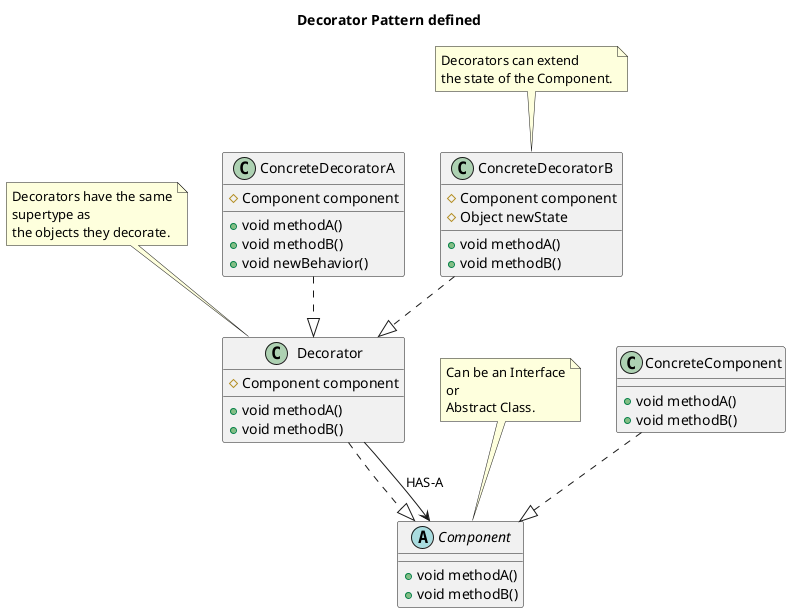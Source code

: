@startuml

title Decorator Pattern defined

note "Decorators have the same\nsupertype as\nthe objects they decorate." as N
note "Can be an Interface\nor\nAbstract Class." as N1
note "Decorators can extend\nthe state of the Component." as N2

abstract class Component {
    + void methodA()
    + void methodB()
}

class ConcreteComponent {
    + void methodA()
    + void methodB()
}

class Decorator {
    # Component component
    + void methodA()
    + void methodB()
}

class ConcreteDecoratorA {
    # Component component
    + void methodA()
    + void methodB()
    + void newBehavior()
}

class ConcreteDecoratorB {
    # Component component
    # Object newState
    + void methodA()
    + void methodB()
}

ConcreteComponent ..|> Component
Decorator ..|> Component
Decorator --> Component : "HAS-A"
ConcreteDecoratorA ..|> Decorator
ConcreteDecoratorB ..|> Decorator
N --> Decorator
N1 --> Component
N2 --> ConcreteDecoratorB


@enduml
